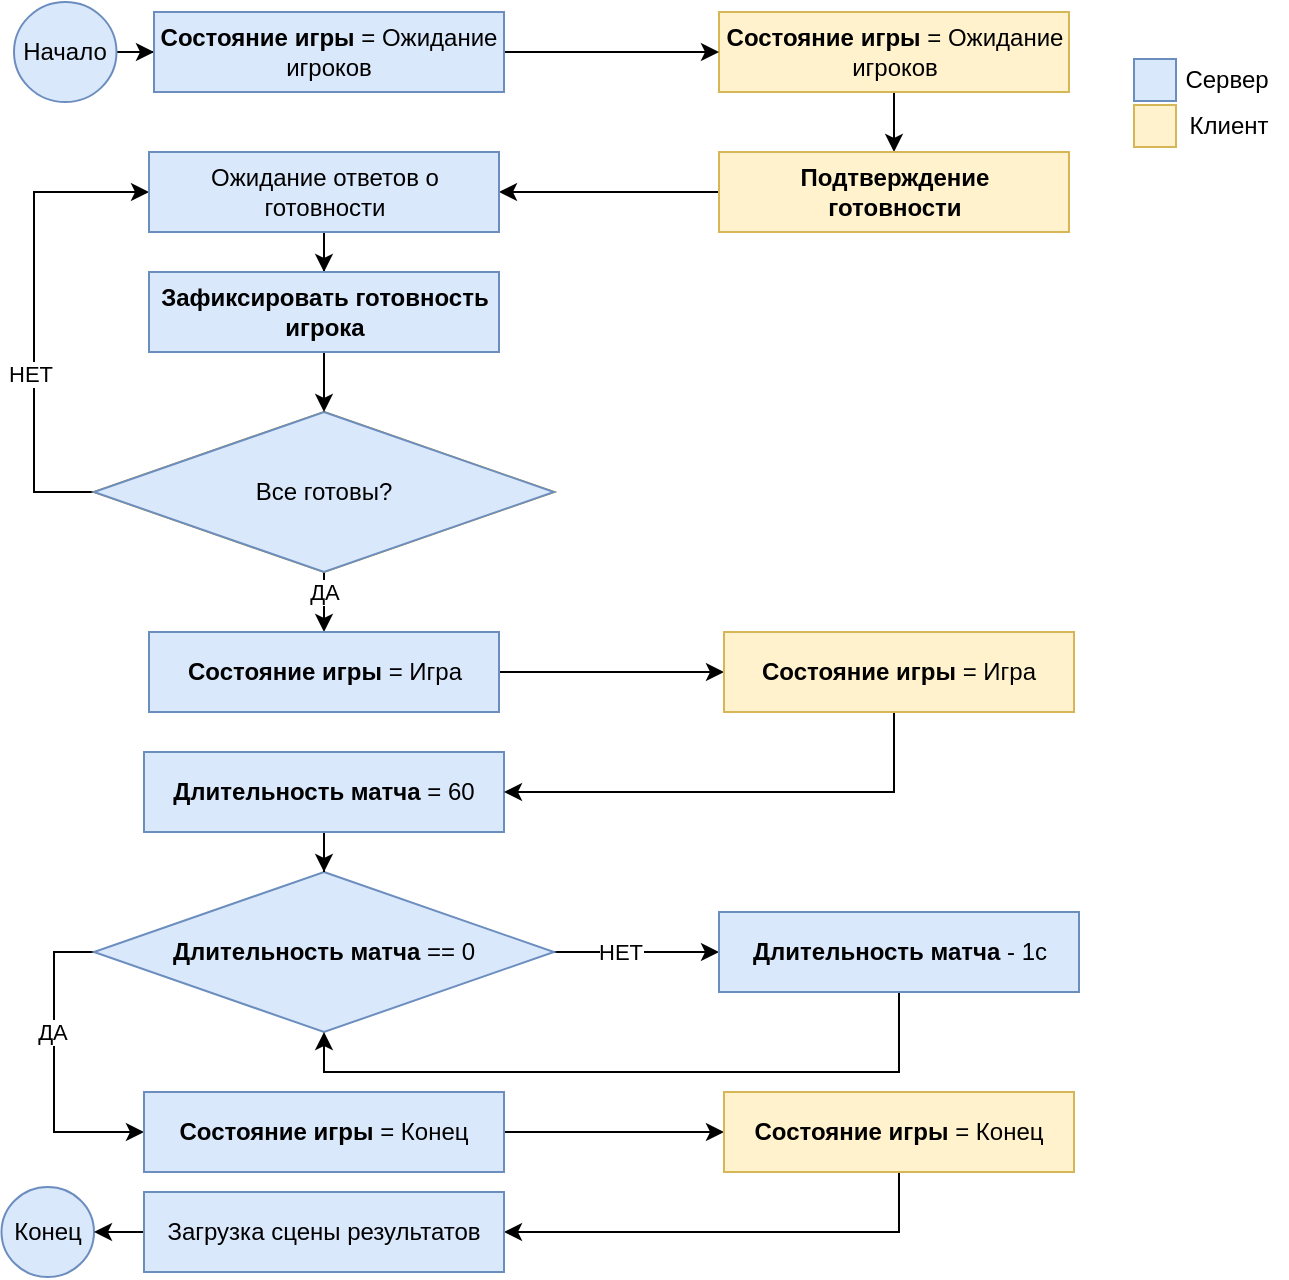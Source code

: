 <mxfile version="20.7.4" type="device"><diagram id="3hWiQSuXfOIfH8EKzWxm" name="Page-1"><mxGraphModel dx="1291" dy="656" grid="0" gridSize="10" guides="1" tooltips="1" connect="1" arrows="1" fold="1" page="0" pageScale="1" pageWidth="850" pageHeight="1100" math="0" shadow="0"><root><mxCell id="0"/><mxCell id="1" parent="0"/><mxCell id="rSthKR2ElPoIN0rTvpi7-49" style="edgeStyle=orthogonalEdgeStyle;rounded=0;orthogonalLoop=1;jettySize=auto;html=1;strokeColor=#000000;" parent="1" source="rSthKR2ElPoIN0rTvpi7-7" target="rSthKR2ElPoIN0rTvpi7-48" edge="1"><mxGeometry relative="1" as="geometry"><Array as="points"><mxPoint x="440" y="590"/><mxPoint x="440" y="590"/></Array></mxGeometry></mxCell><mxCell id="rSthKR2ElPoIN0rTvpi7-51" value="НЕТ" style="edgeLabel;html=1;align=center;verticalAlign=middle;resizable=0;points=[];" parent="rSthKR2ElPoIN0rTvpi7-49" vertex="1" connectable="0"><mxGeometry x="-0.2" relative="1" as="geometry"><mxPoint as="offset"/></mxGeometry></mxCell><mxCell id="5gA-l7Uc5H6balyiTCk2-7" style="edgeStyle=orthogonalEdgeStyle;rounded=0;orthogonalLoop=1;jettySize=auto;html=1;" parent="1" source="rSthKR2ElPoIN0rTvpi7-7" target="rSthKR2ElPoIN0rTvpi7-15" edge="1"><mxGeometry x="-0.039" y="-115" relative="1" as="geometry"><Array as="points"><mxPoint x="190" y="590"/><mxPoint x="190" y="680"/></Array><mxPoint x="-115" y="-105" as="offset"/></mxGeometry></mxCell><mxCell id="5gA-l7Uc5H6balyiTCk2-8" value="ДА" style="edgeLabel;html=1;align=center;verticalAlign=middle;resizable=0;points=[];" parent="5gA-l7Uc5H6balyiTCk2-7" vertex="1" connectable="0"><mxGeometry x="-0.335" y="-1" relative="1" as="geometry"><mxPoint y="8" as="offset"/></mxGeometry></mxCell><mxCell id="rSthKR2ElPoIN0rTvpi7-7" value="&lt;b&gt;Длительность матча&lt;/b&gt; == 0" style="rhombus;whiteSpace=wrap;html=1;fillColor=#dae8fc;strokeColor=#6c8ebf;" parent="1" vertex="1"><mxGeometry x="210" y="550" width="230" height="80" as="geometry"/></mxCell><mxCell id="rSthKR2ElPoIN0rTvpi7-12" style="edgeStyle=orthogonalEdgeStyle;rounded=0;orthogonalLoop=1;jettySize=auto;html=1;" parent="1" source="rSthKR2ElPoIN0rTvpi7-8" target="rSthKR2ElPoIN0rTvpi7-7" edge="1"><mxGeometry relative="1" as="geometry"/></mxCell><mxCell id="rSthKR2ElPoIN0rTvpi7-8" value="&lt;b&gt;Длительность матча&lt;/b&gt; = 60" style="rounded=0;whiteSpace=wrap;html=1;fillColor=#dae8fc;strokeColor=#6c8ebf;" parent="1" vertex="1"><mxGeometry x="235" y="490" width="180" height="40" as="geometry"/></mxCell><mxCell id="rSthKR2ElPoIN0rTvpi7-43" style="edgeStyle=orthogonalEdgeStyle;rounded=0;orthogonalLoop=1;jettySize=auto;html=1;strokeColor=#000000;" parent="1" source="rSthKR2ElPoIN0rTvpi7-15" target="rSthKR2ElPoIN0rTvpi7-44" edge="1"><mxGeometry relative="1" as="geometry"><mxPoint x="465" y="710" as="targetPoint"/></mxGeometry></mxCell><mxCell id="rSthKR2ElPoIN0rTvpi7-15" value="&lt;b&gt;Состояние игры&lt;/b&gt; = Конец" style="rounded=0;whiteSpace=wrap;html=1;fillColor=#dae8fc;strokeColor=#6c8ebf;" parent="1" vertex="1"><mxGeometry x="235" y="660" width="180" height="40" as="geometry"/></mxCell><mxCell id="rSthKR2ElPoIN0rTvpi7-17" value="Конец" style="ellipse;whiteSpace=wrap;html=1;fillColor=#dae8fc;strokeColor=#6c8ebf;" parent="1" vertex="1"><mxGeometry x="163.75" y="707.5" width="46.25" height="45" as="geometry"/></mxCell><mxCell id="5gA-l7Uc5H6balyiTCk2-11" style="edgeStyle=orthogonalEdgeStyle;rounded=0;orthogonalLoop=1;jettySize=auto;html=1;" parent="1" source="rSthKR2ElPoIN0rTvpi7-19" target="rSthKR2ElPoIN0rTvpi7-29" edge="1"><mxGeometry relative="1" as="geometry"/></mxCell><mxCell id="rSthKR2ElPoIN0rTvpi7-19" value="&lt;b&gt;Состояние игры&lt;/b&gt; = Ожидание игроков" style="rounded=0;whiteSpace=wrap;html=1;fillColor=#fff2cc;strokeColor=#d6b656;" parent="1" vertex="1"><mxGeometry x="522.5" y="120" width="175" height="40" as="geometry"/></mxCell><mxCell id="rSthKR2ElPoIN0rTvpi7-32" style="edgeStyle=orthogonalEdgeStyle;rounded=0;orthogonalLoop=1;jettySize=auto;html=1;strokeColor=#000000;" parent="1" source="rSthKR2ElPoIN0rTvpi7-20" target="5gA-l7Uc5H6balyiTCk2-3" edge="1"><mxGeometry x="0.114" y="50" relative="1" as="geometry"><Array as="points"><mxPoint x="180" y="360"/><mxPoint x="180" y="210"/></Array><mxPoint as="offset"/><mxPoint x="237.5" y="280" as="targetPoint"/></mxGeometry></mxCell><mxCell id="rSthKR2ElPoIN0rTvpi7-33" value="НЕТ" style="edgeLabel;html=1;align=center;verticalAlign=middle;resizable=0;points=[];" parent="rSthKR2ElPoIN0rTvpi7-32" vertex="1" connectable="0"><mxGeometry x="-0.246" y="2" relative="1" as="geometry"><mxPoint as="offset"/></mxGeometry></mxCell><mxCell id="rSthKR2ElPoIN0rTvpi7-36" style="edgeStyle=orthogonalEdgeStyle;rounded=0;orthogonalLoop=1;jettySize=auto;html=1;strokeColor=#000000;" parent="1" source="rSthKR2ElPoIN0rTvpi7-20" target="rSthKR2ElPoIN0rTvpi7-35" edge="1"><mxGeometry relative="1" as="geometry"/></mxCell><mxCell id="rSthKR2ElPoIN0rTvpi7-38" value="ДА" style="edgeLabel;html=1;align=center;verticalAlign=middle;resizable=0;points=[];" parent="rSthKR2ElPoIN0rTvpi7-36" vertex="1" connectable="0"><mxGeometry x="-0.765" relative="1" as="geometry"><mxPoint y="4" as="offset"/></mxGeometry></mxCell><mxCell id="rSthKR2ElPoIN0rTvpi7-20" value="Все готовы?" style="rhombus;whiteSpace=wrap;html=1;fillColor=#ffe6cc;strokeColor=#d79b00;" parent="1" vertex="1"><mxGeometry x="210" y="320" width="230" height="80" as="geometry"/></mxCell><mxCell id="5gA-l7Uc5H6balyiTCk2-12" style="edgeStyle=orthogonalEdgeStyle;rounded=0;orthogonalLoop=1;jettySize=auto;html=1;" parent="1" source="rSthKR2ElPoIN0rTvpi7-29" target="5gA-l7Uc5H6balyiTCk2-3" edge="1"><mxGeometry relative="1" as="geometry"/></mxCell><mxCell id="rSthKR2ElPoIN0rTvpi7-29" value="&lt;b&gt;Подтверждение &lt;br&gt;готовности&lt;/b&gt;" style="rounded=0;whiteSpace=wrap;html=1;fillColor=#fff2cc;strokeColor=#d6b656;" parent="1" vertex="1"><mxGeometry x="522.5" y="190" width="175" height="40" as="geometry"/></mxCell><mxCell id="rSthKR2ElPoIN0rTvpi7-40" style="edgeStyle=orthogonalEdgeStyle;rounded=0;orthogonalLoop=1;jettySize=auto;html=1;strokeColor=#000000;" parent="1" source="rSthKR2ElPoIN0rTvpi7-35" target="rSthKR2ElPoIN0rTvpi7-39" edge="1"><mxGeometry relative="1" as="geometry"/></mxCell><mxCell id="rSthKR2ElPoIN0rTvpi7-35" value="&lt;b&gt;Состояние игры&lt;/b&gt; = Игра" style="rounded=0;whiteSpace=wrap;html=1;fillColor=#dae8fc;strokeColor=#6c8ebf;" parent="1" vertex="1"><mxGeometry x="237.5" y="430" width="175" height="40" as="geometry"/></mxCell><mxCell id="5gA-l7Uc5H6balyiTCk2-5" style="edgeStyle=orthogonalEdgeStyle;rounded=0;orthogonalLoop=1;jettySize=auto;html=1;" parent="1" source="rSthKR2ElPoIN0rTvpi7-39" target="rSthKR2ElPoIN0rTvpi7-8" edge="1"><mxGeometry relative="1" as="geometry"><Array as="points"><mxPoint x="610" y="510"/></Array></mxGeometry></mxCell><mxCell id="rSthKR2ElPoIN0rTvpi7-39" value="&lt;b&gt;Состояние игры&lt;/b&gt; = Игра" style="rounded=0;whiteSpace=wrap;html=1;fillColor=#fff2cc;strokeColor=#d6b656;" parent="1" vertex="1"><mxGeometry x="525" y="430" width="175" height="40" as="geometry"/></mxCell><mxCell id="5gA-l7Uc5H6balyiTCk2-9" style="edgeStyle=orthogonalEdgeStyle;rounded=0;orthogonalLoop=1;jettySize=auto;html=1;" parent="1" source="rSthKR2ElPoIN0rTvpi7-44" target="rSthKR2ElPoIN0rTvpi7-45" edge="1"><mxGeometry relative="1" as="geometry"><Array as="points"><mxPoint x="613" y="730"/></Array></mxGeometry></mxCell><mxCell id="rSthKR2ElPoIN0rTvpi7-44" value="&lt;b&gt;Состояние игры&lt;/b&gt; = Конец" style="rounded=0;whiteSpace=wrap;html=1;fillColor=#fff2cc;strokeColor=#d6b656;" parent="1" vertex="1"><mxGeometry x="525" y="660" width="175" height="40" as="geometry"/></mxCell><mxCell id="zKSWKaym5KndCqpGYRVl-2" style="edgeStyle=orthogonalEdgeStyle;rounded=0;orthogonalLoop=1;jettySize=auto;html=1;" edge="1" parent="1" source="rSthKR2ElPoIN0rTvpi7-45" target="rSthKR2ElPoIN0rTvpi7-17"><mxGeometry relative="1" as="geometry"/></mxCell><mxCell id="rSthKR2ElPoIN0rTvpi7-45" value="Загрузка сцены результатов" style="rounded=0;whiteSpace=wrap;html=1;fillColor=#dae8fc;strokeColor=#6c8ebf;" parent="1" vertex="1"><mxGeometry x="235" y="710" width="180" height="40" as="geometry"/></mxCell><mxCell id="5gA-l7Uc5H6balyiTCk2-6" style="edgeStyle=orthogonalEdgeStyle;rounded=0;orthogonalLoop=1;jettySize=auto;html=1;" parent="1" source="rSthKR2ElPoIN0rTvpi7-48" target="rSthKR2ElPoIN0rTvpi7-7" edge="1"><mxGeometry relative="1" as="geometry"><Array as="points"><mxPoint x="613" y="650"/><mxPoint x="325" y="650"/></Array></mxGeometry></mxCell><mxCell id="rSthKR2ElPoIN0rTvpi7-48" value="&lt;b&gt;Длительность матча&lt;/b&gt; - 1с" style="rounded=0;whiteSpace=wrap;html=1;fillColor=#dae8fc;strokeColor=#6c8ebf;" parent="1" vertex="1"><mxGeometry x="522.5" y="570" width="180" height="40" as="geometry"/></mxCell><mxCell id="zKSWKaym5KndCqpGYRVl-1" style="edgeStyle=orthogonalEdgeStyle;rounded=0;orthogonalLoop=1;jettySize=auto;html=1;" edge="1" parent="1" source="5gA-l7Uc5H6balyiTCk2-1" target="5gA-l7Uc5H6balyiTCk2-2"><mxGeometry relative="1" as="geometry"/></mxCell><mxCell id="5gA-l7Uc5H6balyiTCk2-1" value="Начало" style="ellipse;whiteSpace=wrap;html=1;fillColor=#dae8fc;strokeColor=#6c8ebf;" parent="1" vertex="1"><mxGeometry x="170" y="115" width="51.25" height="50" as="geometry"/></mxCell><mxCell id="5gA-l7Uc5H6balyiTCk2-10" style="edgeStyle=orthogonalEdgeStyle;rounded=0;orthogonalLoop=1;jettySize=auto;html=1;" parent="1" source="5gA-l7Uc5H6balyiTCk2-2" target="rSthKR2ElPoIN0rTvpi7-19" edge="1"><mxGeometry relative="1" as="geometry"/></mxCell><mxCell id="5gA-l7Uc5H6balyiTCk2-2" value="&lt;b&gt;Состояние игры&lt;/b&gt; = Ожидание игроков" style="rounded=0;whiteSpace=wrap;html=1;fillColor=#dae8fc;strokeColor=#6c8ebf;" parent="1" vertex="1"><mxGeometry x="240" y="120" width="175" height="40" as="geometry"/></mxCell><mxCell id="5gA-l7Uc5H6balyiTCk2-15" style="edgeStyle=orthogonalEdgeStyle;rounded=0;orthogonalLoop=1;jettySize=auto;html=1;" parent="1" source="5gA-l7Uc5H6balyiTCk2-3" target="5gA-l7Uc5H6balyiTCk2-13" edge="1"><mxGeometry relative="1" as="geometry"/></mxCell><mxCell id="5gA-l7Uc5H6balyiTCk2-3" value="Ожидание ответов о готовности" style="rounded=0;whiteSpace=wrap;html=1;fillColor=#dae8fc;strokeColor=#6c8ebf;" parent="1" vertex="1"><mxGeometry x="237.5" y="190" width="175" height="40" as="geometry"/></mxCell><mxCell id="5gA-l7Uc5H6balyiTCk2-4" value="Все готовы?" style="rhombus;whiteSpace=wrap;html=1;fillColor=#dae8fc;strokeColor=#6c8ebf;" parent="1" vertex="1"><mxGeometry x="210" y="320" width="230" height="80" as="geometry"/></mxCell><mxCell id="5gA-l7Uc5H6balyiTCk2-16" style="edgeStyle=orthogonalEdgeStyle;rounded=0;orthogonalLoop=1;jettySize=auto;html=1;" parent="1" source="5gA-l7Uc5H6balyiTCk2-13" target="5gA-l7Uc5H6balyiTCk2-4" edge="1"><mxGeometry relative="1" as="geometry"/></mxCell><mxCell id="5gA-l7Uc5H6balyiTCk2-13" value="&lt;b&gt;Зафиксировать готовность игрока&lt;/b&gt;" style="rounded=0;whiteSpace=wrap;html=1;fillColor=#dae8fc;strokeColor=#6c8ebf;" parent="1" vertex="1"><mxGeometry x="237.5" y="250" width="175" height="40" as="geometry"/></mxCell><mxCell id="5gA-l7Uc5H6balyiTCk2-17" value="" style="rounded=0;whiteSpace=wrap;html=1;fillColor=#dae8fc;strokeColor=#6c8ebf;" parent="1" vertex="1"><mxGeometry x="730" y="143.5" width="21" height="21" as="geometry"/></mxCell><mxCell id="5gA-l7Uc5H6balyiTCk2-18" value="" style="rounded=0;whiteSpace=wrap;html=1;fillColor=#fff2cc;strokeColor=#d6b656;" parent="1" vertex="1"><mxGeometry x="730" y="166.5" width="21" height="21" as="geometry"/></mxCell><mxCell id="5gA-l7Uc5H6balyiTCk2-19" value="Сервер" style="text;html=1;align=center;verticalAlign=middle;resizable=0;points=[];autosize=1;strokeColor=none;fillColor=none;" parent="1" vertex="1"><mxGeometry x="746" y="141" width="60" height="26" as="geometry"/></mxCell><mxCell id="5gA-l7Uc5H6balyiTCk2-20" value="Клиент" style="text;html=1;align=center;verticalAlign=middle;resizable=0;points=[];autosize=1;strokeColor=none;fillColor=none;" parent="1" vertex="1"><mxGeometry x="748" y="164" width="58" height="26" as="geometry"/></mxCell></root></mxGraphModel></diagram></mxfile>